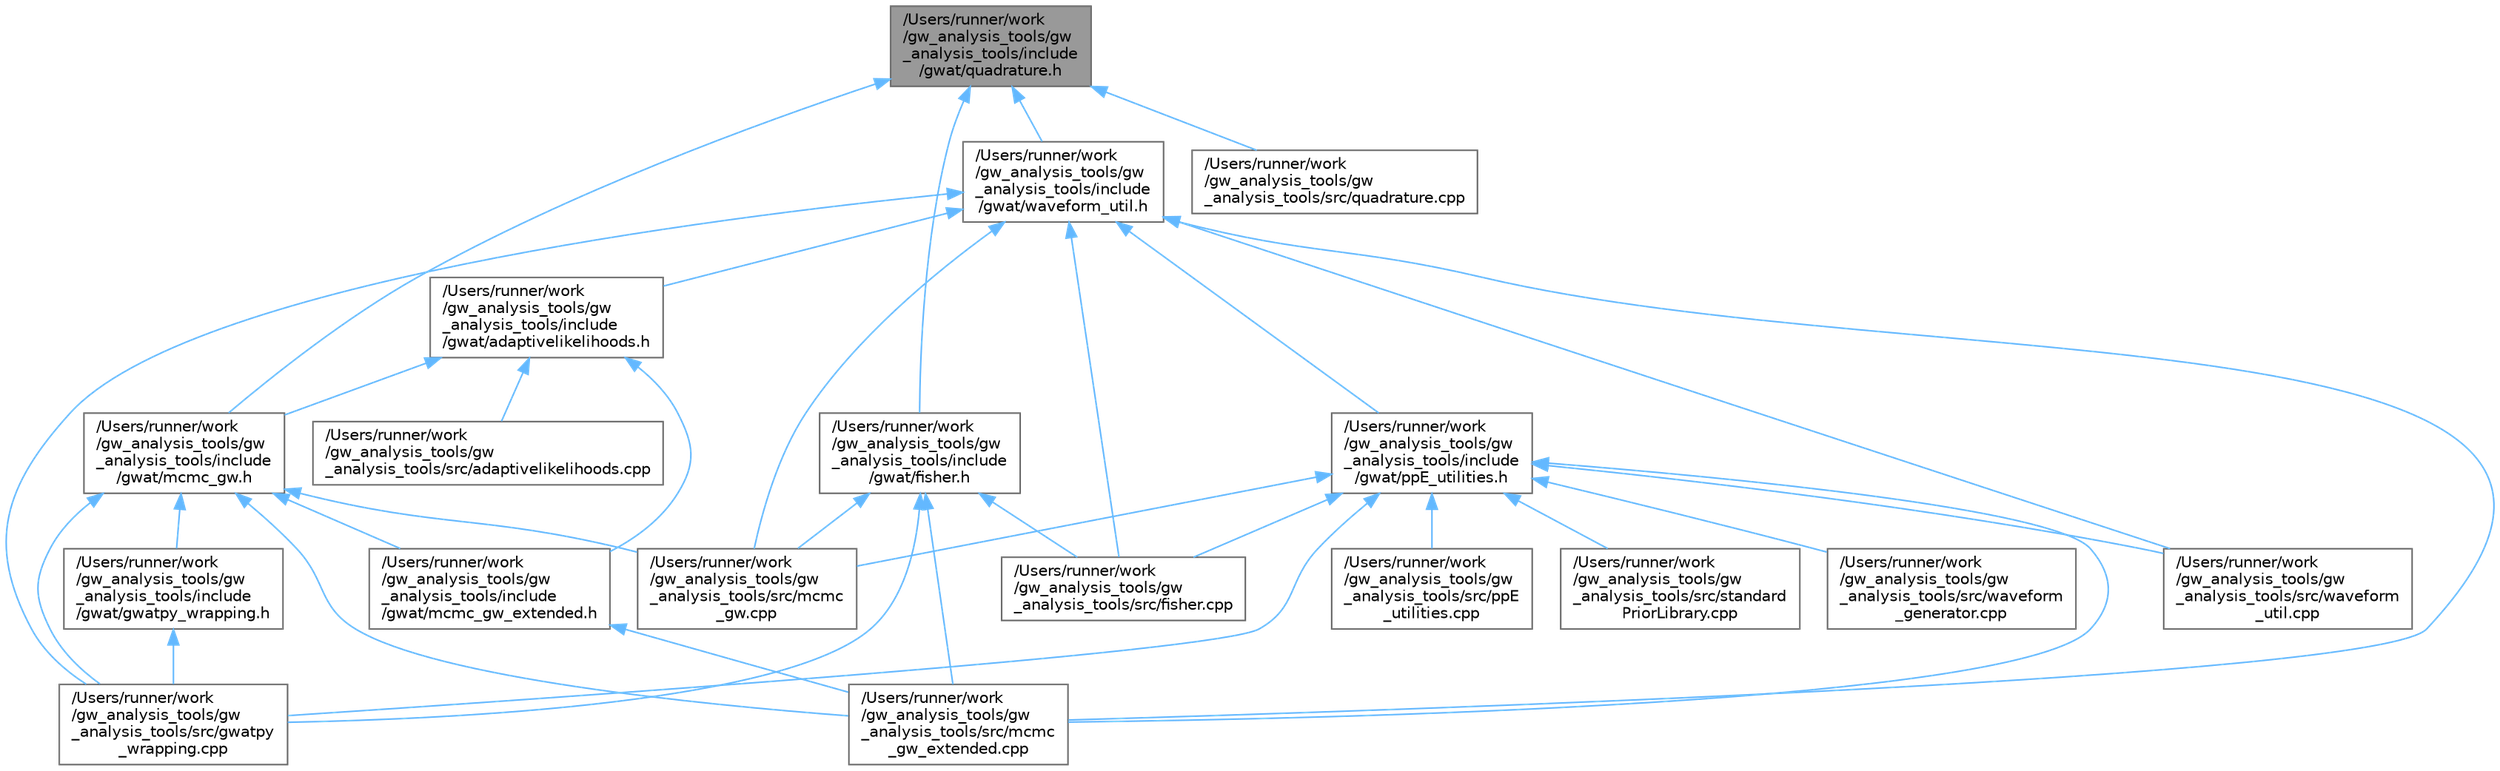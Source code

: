 digraph "/Users/runner/work/gw_analysis_tools/gw_analysis_tools/include/gwat/quadrature.h"
{
 // LATEX_PDF_SIZE
  bgcolor="transparent";
  edge [fontname=Helvetica,fontsize=10,labelfontname=Helvetica,labelfontsize=10];
  node [fontname=Helvetica,fontsize=10,shape=box,height=0.2,width=0.4];
  Node1 [id="Node000001",label="/Users/runner/work\l/gw_analysis_tools/gw\l_analysis_tools/include\l/gwat/quadrature.h",height=0.2,width=0.4,color="gray40", fillcolor="grey60", style="filled", fontcolor="black",tooltip=" "];
  Node1 -> Node2 [id="edge1_Node000001_Node000002",dir="back",color="steelblue1",style="solid",tooltip=" "];
  Node2 [id="Node000002",label="/Users/runner/work\l/gw_analysis_tools/gw\l_analysis_tools/include\l/gwat/fisher.h",height=0.2,width=0.4,color="grey40", fillcolor="white", style="filled",URL="$fisher_8h.html",tooltip=" "];
  Node2 -> Node3 [id="edge2_Node000002_Node000003",dir="back",color="steelblue1",style="solid",tooltip=" "];
  Node3 [id="Node000003",label="/Users/runner/work\l/gw_analysis_tools/gw\l_analysis_tools/src/fisher.cpp",height=0.2,width=0.4,color="grey40", fillcolor="white", style="filled",URL="$fisher_8cpp.html",tooltip=" "];
  Node2 -> Node4 [id="edge3_Node000002_Node000004",dir="back",color="steelblue1",style="solid",tooltip=" "];
  Node4 [id="Node000004",label="/Users/runner/work\l/gw_analysis_tools/gw\l_analysis_tools/src/gwatpy\l_wrapping.cpp",height=0.2,width=0.4,color="grey40", fillcolor="white", style="filled",URL="$gwatpy__wrapping_8cpp.html",tooltip=" "];
  Node2 -> Node5 [id="edge4_Node000002_Node000005",dir="back",color="steelblue1",style="solid",tooltip=" "];
  Node5 [id="Node000005",label="/Users/runner/work\l/gw_analysis_tools/gw\l_analysis_tools/src/mcmc\l_gw.cpp",height=0.2,width=0.4,color="grey40", fillcolor="white", style="filled",URL="$mcmc__gw_8cpp.html",tooltip=" "];
  Node2 -> Node6 [id="edge5_Node000002_Node000006",dir="back",color="steelblue1",style="solid",tooltip=" "];
  Node6 [id="Node000006",label="/Users/runner/work\l/gw_analysis_tools/gw\l_analysis_tools/src/mcmc\l_gw_extended.cpp",height=0.2,width=0.4,color="grey40", fillcolor="white", style="filled",URL="$mcmc__gw__extended_8cpp.html",tooltip=" "];
  Node1 -> Node7 [id="edge6_Node000001_Node000007",dir="back",color="steelblue1",style="solid",tooltip=" "];
  Node7 [id="Node000007",label="/Users/runner/work\l/gw_analysis_tools/gw\l_analysis_tools/include\l/gwat/mcmc_gw.h",height=0.2,width=0.4,color="grey40", fillcolor="white", style="filled",URL="$mcmc__gw_8h.html",tooltip=" "];
  Node7 -> Node8 [id="edge7_Node000007_Node000008",dir="back",color="steelblue1",style="solid",tooltip=" "];
  Node8 [id="Node000008",label="/Users/runner/work\l/gw_analysis_tools/gw\l_analysis_tools/include\l/gwat/gwatpy_wrapping.h",height=0.2,width=0.4,color="grey40", fillcolor="white", style="filled",URL="$gwatpy__wrapping_8h.html",tooltip=" "];
  Node8 -> Node4 [id="edge8_Node000008_Node000004",dir="back",color="steelblue1",style="solid",tooltip=" "];
  Node7 -> Node9 [id="edge9_Node000007_Node000009",dir="back",color="steelblue1",style="solid",tooltip=" "];
  Node9 [id="Node000009",label="/Users/runner/work\l/gw_analysis_tools/gw\l_analysis_tools/include\l/gwat/mcmc_gw_extended.h",height=0.2,width=0.4,color="grey40", fillcolor="white", style="filled",URL="$mcmc__gw__extended_8h.html",tooltip=" "];
  Node9 -> Node6 [id="edge10_Node000009_Node000006",dir="back",color="steelblue1",style="solid",tooltip=" "];
  Node7 -> Node4 [id="edge11_Node000007_Node000004",dir="back",color="steelblue1",style="solid",tooltip=" "];
  Node7 -> Node5 [id="edge12_Node000007_Node000005",dir="back",color="steelblue1",style="solid",tooltip=" "];
  Node7 -> Node6 [id="edge13_Node000007_Node000006",dir="back",color="steelblue1",style="solid",tooltip=" "];
  Node1 -> Node10 [id="edge14_Node000001_Node000010",dir="back",color="steelblue1",style="solid",tooltip=" "];
  Node10 [id="Node000010",label="/Users/runner/work\l/gw_analysis_tools/gw\l_analysis_tools/include\l/gwat/waveform_util.h",height=0.2,width=0.4,color="grey40", fillcolor="white", style="filled",URL="$waveform__util_8h.html",tooltip=" "];
  Node10 -> Node11 [id="edge15_Node000010_Node000011",dir="back",color="steelblue1",style="solid",tooltip=" "];
  Node11 [id="Node000011",label="/Users/runner/work\l/gw_analysis_tools/gw\l_analysis_tools/include\l/gwat/adaptivelikelihoods.h",height=0.2,width=0.4,color="grey40", fillcolor="white", style="filled",URL="$adaptivelikelihoods_8h.html",tooltip=" "];
  Node11 -> Node7 [id="edge16_Node000011_Node000007",dir="back",color="steelblue1",style="solid",tooltip=" "];
  Node11 -> Node9 [id="edge17_Node000011_Node000009",dir="back",color="steelblue1",style="solid",tooltip=" "];
  Node11 -> Node12 [id="edge18_Node000011_Node000012",dir="back",color="steelblue1",style="solid",tooltip=" "];
  Node12 [id="Node000012",label="/Users/runner/work\l/gw_analysis_tools/gw\l_analysis_tools/src/adaptivelikelihoods.cpp",height=0.2,width=0.4,color="grey40", fillcolor="white", style="filled",URL="$adaptivelikelihoods_8cpp.html",tooltip=" "];
  Node10 -> Node13 [id="edge19_Node000010_Node000013",dir="back",color="steelblue1",style="solid",tooltip=" "];
  Node13 [id="Node000013",label="/Users/runner/work\l/gw_analysis_tools/gw\l_analysis_tools/include\l/gwat/ppE_utilities.h",height=0.2,width=0.4,color="grey40", fillcolor="white", style="filled",URL="$ppE__utilities_8h.html",tooltip=" "];
  Node13 -> Node3 [id="edge20_Node000013_Node000003",dir="back",color="steelblue1",style="solid",tooltip=" "];
  Node13 -> Node4 [id="edge21_Node000013_Node000004",dir="back",color="steelblue1",style="solid",tooltip=" "];
  Node13 -> Node5 [id="edge22_Node000013_Node000005",dir="back",color="steelblue1",style="solid",tooltip=" "];
  Node13 -> Node6 [id="edge23_Node000013_Node000006",dir="back",color="steelblue1",style="solid",tooltip=" "];
  Node13 -> Node14 [id="edge24_Node000013_Node000014",dir="back",color="steelblue1",style="solid",tooltip=" "];
  Node14 [id="Node000014",label="/Users/runner/work\l/gw_analysis_tools/gw\l_analysis_tools/src/ppE\l_utilities.cpp",height=0.2,width=0.4,color="grey40", fillcolor="white", style="filled",URL="$ppE__utilities_8cpp.html",tooltip=" "];
  Node13 -> Node15 [id="edge25_Node000013_Node000015",dir="back",color="steelblue1",style="solid",tooltip=" "];
  Node15 [id="Node000015",label="/Users/runner/work\l/gw_analysis_tools/gw\l_analysis_tools/src/standard\lPriorLibrary.cpp",height=0.2,width=0.4,color="grey40", fillcolor="white", style="filled",URL="$standardPriorLibrary_8cpp.html",tooltip=" "];
  Node13 -> Node16 [id="edge26_Node000013_Node000016",dir="back",color="steelblue1",style="solid",tooltip=" "];
  Node16 [id="Node000016",label="/Users/runner/work\l/gw_analysis_tools/gw\l_analysis_tools/src/waveform\l_generator.cpp",height=0.2,width=0.4,color="grey40", fillcolor="white", style="filled",URL="$waveform__generator_8cpp.html",tooltip=" "];
  Node13 -> Node17 [id="edge27_Node000013_Node000017",dir="back",color="steelblue1",style="solid",tooltip=" "];
  Node17 [id="Node000017",label="/Users/runner/work\l/gw_analysis_tools/gw\l_analysis_tools/src/waveform\l_util.cpp",height=0.2,width=0.4,color="grey40", fillcolor="white", style="filled",URL="$waveform__util_8cpp.html",tooltip=" "];
  Node10 -> Node3 [id="edge28_Node000010_Node000003",dir="back",color="steelblue1",style="solid",tooltip=" "];
  Node10 -> Node4 [id="edge29_Node000010_Node000004",dir="back",color="steelblue1",style="solid",tooltip=" "];
  Node10 -> Node5 [id="edge30_Node000010_Node000005",dir="back",color="steelblue1",style="solid",tooltip=" "];
  Node10 -> Node6 [id="edge31_Node000010_Node000006",dir="back",color="steelblue1",style="solid",tooltip=" "];
  Node10 -> Node17 [id="edge32_Node000010_Node000017",dir="back",color="steelblue1",style="solid",tooltip=" "];
  Node1 -> Node18 [id="edge33_Node000001_Node000018",dir="back",color="steelblue1",style="solid",tooltip=" "];
  Node18 [id="Node000018",label="/Users/runner/work\l/gw_analysis_tools/gw\l_analysis_tools/src/quadrature.cpp",height=0.2,width=0.4,color="grey40", fillcolor="white", style="filled",URL="$quadrature_8cpp.html",tooltip=" "];
}
